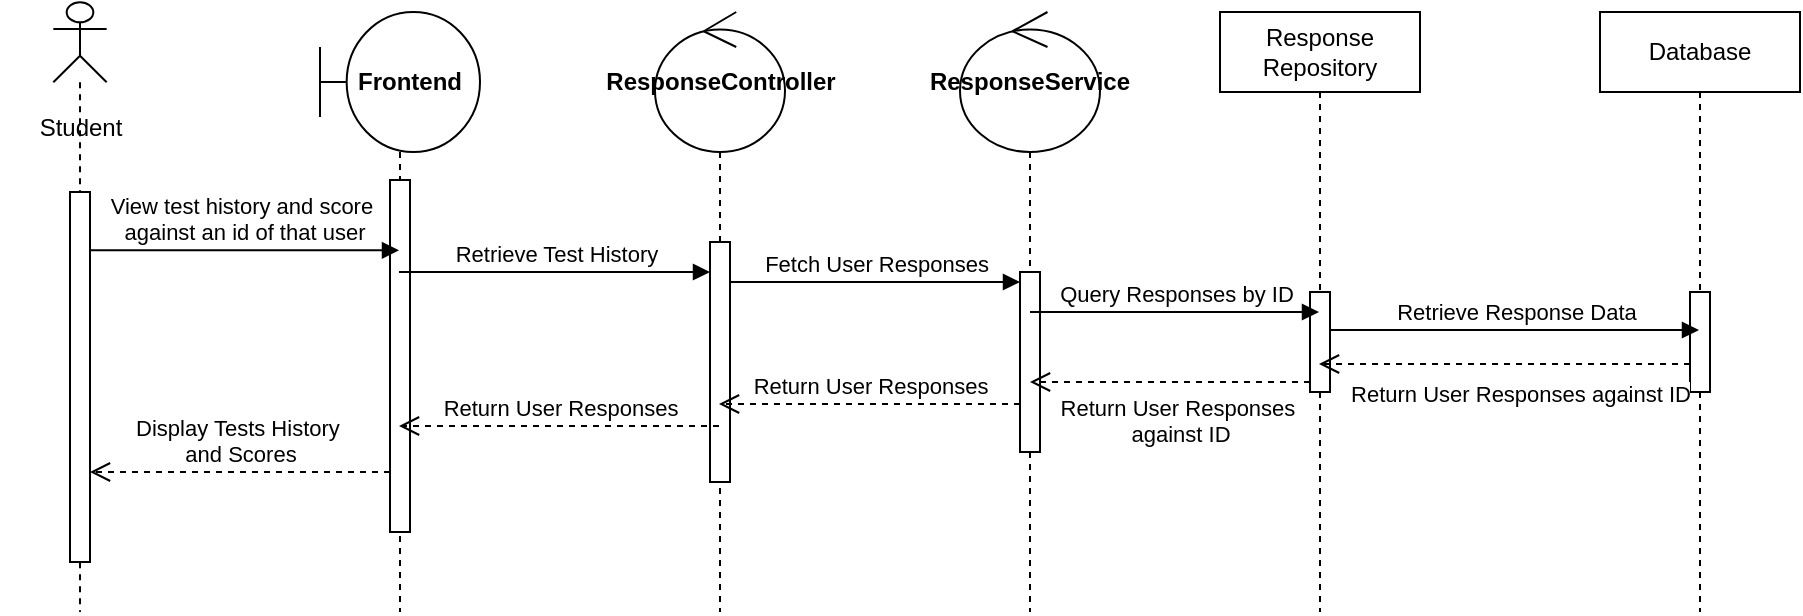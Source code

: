 <mxfile version="24.7.17">
  <diagram name="Page-1" id="2YBvvXClWsGukQMizWep">
    <mxGraphModel dx="794" dy="446" grid="1" gridSize="10" guides="1" tooltips="1" connect="1" arrows="1" fold="1" page="1" pageScale="1" pageWidth="850" pageHeight="1100" math="0" shadow="0">
      <root>
        <mxCell id="0" />
        <mxCell id="1" parent="0" />
        <mxCell id="vJGRMZoa4p7dji69BdQg-21" value="" style="group" vertex="1" connectable="0" parent="1">
          <mxGeometry x="80" y="55" width="80" height="295" as="geometry" />
        </mxCell>
        <mxCell id="vJGRMZoa4p7dji69BdQg-22" value="" style="shape=umlLifeline;perimeter=lifelinePerimeter;whiteSpace=wrap;html=1;container=1;dropTarget=0;collapsible=0;recursiveResize=0;outlineConnect=0;portConstraint=eastwest;newEdgeStyle={&quot;curved&quot;:0,&quot;rounded&quot;:0};participant=umlActor;" vertex="1" parent="vJGRMZoa4p7dji69BdQg-21">
          <mxGeometry x="26.667" y="-9.833" width="26.667" height="304.833" as="geometry" />
        </mxCell>
        <mxCell id="vJGRMZoa4p7dji69BdQg-23" value="Student" style="text;html=1;align=center;verticalAlign=middle;resizable=0;points=[];autosize=1;strokeColor=none;fillColor=none;" vertex="1" parent="vJGRMZoa4p7dji69BdQg-21">
          <mxGeometry x="10" y="38.061" width="60" height="30" as="geometry" />
        </mxCell>
        <mxCell id="vJGRMZoa4p7dji69BdQg-24" value="" style="html=1;points=[[0,0,0,0,5],[0,1,0,0,-5],[1,0,0,0,5],[1,1,0,0,-5]];perimeter=orthogonalPerimeter;outlineConnect=0;targetShapes=umlLifeline;portConstraint=eastwest;newEdgeStyle={&quot;curved&quot;:0,&quot;rounded&quot;:0};" vertex="1" parent="vJGRMZoa4p7dji69BdQg-21">
          <mxGeometry x="35" y="85" width="10" height="185" as="geometry" />
        </mxCell>
        <mxCell id="vJGRMZoa4p7dji69BdQg-25" value="&lt;b&gt;&amp;nbsp; &amp;nbsp;Frontend&lt;/b&gt;" style="shape=umlLifeline;perimeter=lifelinePerimeter;whiteSpace=wrap;html=1;container=1;dropTarget=0;collapsible=0;recursiveResize=0;outlineConnect=0;portConstraint=eastwest;newEdgeStyle={&quot;curved&quot;:0,&quot;rounded&quot;:0};participant=umlBoundary;size=70;" vertex="1" parent="1">
          <mxGeometry x="240" y="50" width="80" height="300" as="geometry" />
        </mxCell>
        <mxCell id="vJGRMZoa4p7dji69BdQg-26" value="" style="html=1;points=[[0,0,0,0,5],[0,1,0,0,-5],[1,0,0,0,5],[1,1,0,0,-5]];perimeter=orthogonalPerimeter;outlineConnect=0;targetShapes=umlLifeline;portConstraint=eastwest;newEdgeStyle={&quot;curved&quot;:0,&quot;rounded&quot;:0};" vertex="1" parent="vJGRMZoa4p7dji69BdQg-25">
          <mxGeometry x="35" y="84" width="10" height="176" as="geometry" />
        </mxCell>
        <mxCell id="vJGRMZoa4p7dji69BdQg-27" value="&lt;b&gt;ResponseController&lt;/b&gt;" style="shape=umlLifeline;perimeter=lifelinePerimeter;whiteSpace=wrap;html=1;container=1;dropTarget=0;collapsible=0;recursiveResize=0;outlineConnect=0;portConstraint=eastwest;newEdgeStyle={&quot;curved&quot;:0,&quot;rounded&quot;:0};participant=umlControl;size=70;" vertex="1" parent="1">
          <mxGeometry x="407.5" y="50" width="65" height="300" as="geometry" />
        </mxCell>
        <mxCell id="vJGRMZoa4p7dji69BdQg-28" value="" style="html=1;points=[[0,0,0,0,5],[0,1,0,0,-5],[1,0,0,0,5],[1,1,0,0,-5]];perimeter=orthogonalPerimeter;outlineConnect=0;targetShapes=umlLifeline;portConstraint=eastwest;newEdgeStyle={&quot;curved&quot;:0,&quot;rounded&quot;:0};" vertex="1" parent="vJGRMZoa4p7dji69BdQg-27">
          <mxGeometry x="27.5" y="115" width="10" height="120" as="geometry" />
        </mxCell>
        <mxCell id="vJGRMZoa4p7dji69BdQg-29" value="&lt;b&gt;ResponseService&lt;/b&gt;" style="shape=umlLifeline;perimeter=lifelinePerimeter;whiteSpace=wrap;html=1;container=1;dropTarget=0;collapsible=0;recursiveResize=0;outlineConnect=0;portConstraint=eastwest;newEdgeStyle={&quot;curved&quot;:0,&quot;rounded&quot;:0};participant=umlControl;size=70;" vertex="1" parent="1">
          <mxGeometry x="560" y="50" width="70" height="300" as="geometry" />
        </mxCell>
        <mxCell id="vJGRMZoa4p7dji69BdQg-30" value="" style="html=1;points=[[0,0,0,0,5],[0,1,0,0,-5],[1,0,0,0,5],[1,1,0,0,-5]];perimeter=orthogonalPerimeter;outlineConnect=0;targetShapes=umlLifeline;portConstraint=eastwest;newEdgeStyle={&quot;curved&quot;:0,&quot;rounded&quot;:0};" vertex="1" parent="vJGRMZoa4p7dji69BdQg-29">
          <mxGeometry x="30" y="130" width="10" height="90" as="geometry" />
        </mxCell>
        <mxCell id="vJGRMZoa4p7dji69BdQg-31" value="Response Repository" style="shape=umlLifeline;perimeter=lifelinePerimeter;whiteSpace=wrap;html=1;container=1;dropTarget=0;collapsible=0;recursiveResize=0;outlineConnect=0;portConstraint=eastwest;newEdgeStyle={&quot;curved&quot;:0,&quot;rounded&quot;:0};" vertex="1" parent="1">
          <mxGeometry x="690" y="50" width="100" height="300" as="geometry" />
        </mxCell>
        <mxCell id="vJGRMZoa4p7dji69BdQg-32" value="" style="html=1;points=[[0,0,0,0,5],[0,1,0,0,-5],[1,0,0,0,5],[1,1,0,0,-5]];perimeter=orthogonalPerimeter;outlineConnect=0;targetShapes=umlLifeline;portConstraint=eastwest;newEdgeStyle={&quot;curved&quot;:0,&quot;rounded&quot;:0};" vertex="1" parent="vJGRMZoa4p7dji69BdQg-31">
          <mxGeometry x="45" y="140" width="10" height="50" as="geometry" />
        </mxCell>
        <mxCell id="vJGRMZoa4p7dji69BdQg-33" value="View test history and score&amp;nbsp;&lt;div&gt;against an id of that user&lt;/div&gt;" style="html=1;verticalAlign=bottom;endArrow=block;curved=0;rounded=0;" edge="1" parent="1" target="vJGRMZoa4p7dji69BdQg-25">
          <mxGeometry width="80" relative="1" as="geometry">
            <mxPoint x="124.997" y="169.168" as="sourcePoint" />
            <mxPoint x="309.5" y="169.168" as="targetPoint" />
          </mxGeometry>
        </mxCell>
        <mxCell id="vJGRMZoa4p7dji69BdQg-34" value="Retrieve Test History" style="html=1;verticalAlign=bottom;endArrow=block;curved=0;rounded=0;" edge="1" parent="1">
          <mxGeometry width="80" relative="1" as="geometry">
            <mxPoint x="279.5" y="180" as="sourcePoint" />
            <mxPoint x="435" y="180" as="targetPoint" />
          </mxGeometry>
        </mxCell>
        <mxCell id="vJGRMZoa4p7dji69BdQg-35" value="Fetch User Responses" style="html=1;verticalAlign=bottom;endArrow=block;curved=0;rounded=0;entryX=0;entryY=0;entryDx=0;entryDy=5;entryPerimeter=0;" edge="1" parent="1" source="vJGRMZoa4p7dji69BdQg-28" target="vJGRMZoa4p7dji69BdQg-30">
          <mxGeometry width="80" relative="1" as="geometry">
            <mxPoint x="460" y="194" as="sourcePoint" />
            <mxPoint x="579.5" y="194" as="targetPoint" />
          </mxGeometry>
        </mxCell>
        <mxCell id="vJGRMZoa4p7dji69BdQg-36" value="Query Responses by ID" style="html=1;verticalAlign=bottom;endArrow=block;curved=0;rounded=0;" edge="1" parent="1" source="vJGRMZoa4p7dji69BdQg-29" target="vJGRMZoa4p7dji69BdQg-31">
          <mxGeometry width="80" relative="1" as="geometry">
            <mxPoint x="620" y="170" as="sourcePoint" />
            <mxPoint x="700" y="170" as="targetPoint" />
          </mxGeometry>
        </mxCell>
        <mxCell id="vJGRMZoa4p7dji69BdQg-37" value="Return User Responses&amp;nbsp;&lt;div&gt;against ID&lt;/div&gt;" style="html=1;verticalAlign=bottom;endArrow=open;dashed=1;endSize=8;curved=0;rounded=0;exitX=0;exitY=1;exitDx=0;exitDy=-5;exitPerimeter=0;" edge="1" parent="1" source="vJGRMZoa4p7dji69BdQg-32" target="vJGRMZoa4p7dji69BdQg-29">
          <mxGeometry x="-0.075" y="35" relative="1" as="geometry">
            <mxPoint x="729.5" y="236" as="sourcePoint" />
            <mxPoint x="579.5" y="236" as="targetPoint" />
            <mxPoint as="offset" />
          </mxGeometry>
        </mxCell>
        <mxCell id="vJGRMZoa4p7dji69BdQg-38" value="Return User Responses" style="html=1;verticalAlign=bottom;endArrow=open;dashed=1;endSize=8;curved=0;rounded=0;" edge="1" parent="1">
          <mxGeometry relative="1" as="geometry">
            <mxPoint x="590" y="246" as="sourcePoint" />
            <mxPoint x="439.5" y="246" as="targetPoint" />
          </mxGeometry>
        </mxCell>
        <mxCell id="vJGRMZoa4p7dji69BdQg-39" value="Return User Responses" style="html=1;verticalAlign=bottom;endArrow=open;dashed=1;endSize=8;curved=0;rounded=0;" edge="1" parent="1">
          <mxGeometry relative="1" as="geometry">
            <mxPoint x="439.5" y="257" as="sourcePoint" />
            <mxPoint x="279.5" y="257" as="targetPoint" />
          </mxGeometry>
        </mxCell>
        <mxCell id="vJGRMZoa4p7dji69BdQg-40" value="Display Tests History&amp;nbsp;&lt;div&gt;and Scores&lt;/div&gt;" style="html=1;verticalAlign=bottom;endArrow=open;dashed=1;endSize=8;curved=0;rounded=0;" edge="1" parent="1">
          <mxGeometry relative="1" as="geometry">
            <mxPoint x="275" y="280" as="sourcePoint" />
            <mxPoint x="125" y="280" as="targetPoint" />
          </mxGeometry>
        </mxCell>
        <mxCell id="vJGRMZoa4p7dji69BdQg-41" value="Database" style="shape=umlLifeline;perimeter=lifelinePerimeter;whiteSpace=wrap;html=1;container=1;dropTarget=0;collapsible=0;recursiveResize=0;outlineConnect=0;portConstraint=eastwest;newEdgeStyle={&quot;curved&quot;:0,&quot;rounded&quot;:0};" vertex="1" parent="1">
          <mxGeometry x="880" y="50" width="100" height="300" as="geometry" />
        </mxCell>
        <mxCell id="vJGRMZoa4p7dji69BdQg-42" value="" style="html=1;points=[[0,0,0,0,5],[0,1,0,0,-5],[1,0,0,0,5],[1,1,0,0,-5]];perimeter=orthogonalPerimeter;outlineConnect=0;targetShapes=umlLifeline;portConstraint=eastwest;newEdgeStyle={&quot;curved&quot;:0,&quot;rounded&quot;:0};" vertex="1" parent="vJGRMZoa4p7dji69BdQg-41">
          <mxGeometry x="45" y="140" width="10" height="50" as="geometry" />
        </mxCell>
        <mxCell id="vJGRMZoa4p7dji69BdQg-43" value="Retrieve Response Data" style="html=1;verticalAlign=bottom;endArrow=block;curved=0;rounded=0;" edge="1" parent="1">
          <mxGeometry width="80" relative="1" as="geometry">
            <mxPoint x="745" y="209" as="sourcePoint" />
            <mxPoint x="929.5" y="209" as="targetPoint" />
          </mxGeometry>
        </mxCell>
        <mxCell id="vJGRMZoa4p7dji69BdQg-44" value="Return User Responses against ID" style="html=1;verticalAlign=bottom;endArrow=open;dashed=1;endSize=8;curved=0;rounded=0;" edge="1" parent="1">
          <mxGeometry x="-0.084" y="24" relative="1" as="geometry">
            <mxPoint x="925" y="226" as="sourcePoint" />
            <mxPoint x="739.5" y="226" as="targetPoint" />
            <mxPoint as="offset" />
          </mxGeometry>
        </mxCell>
      </root>
    </mxGraphModel>
  </diagram>
</mxfile>
